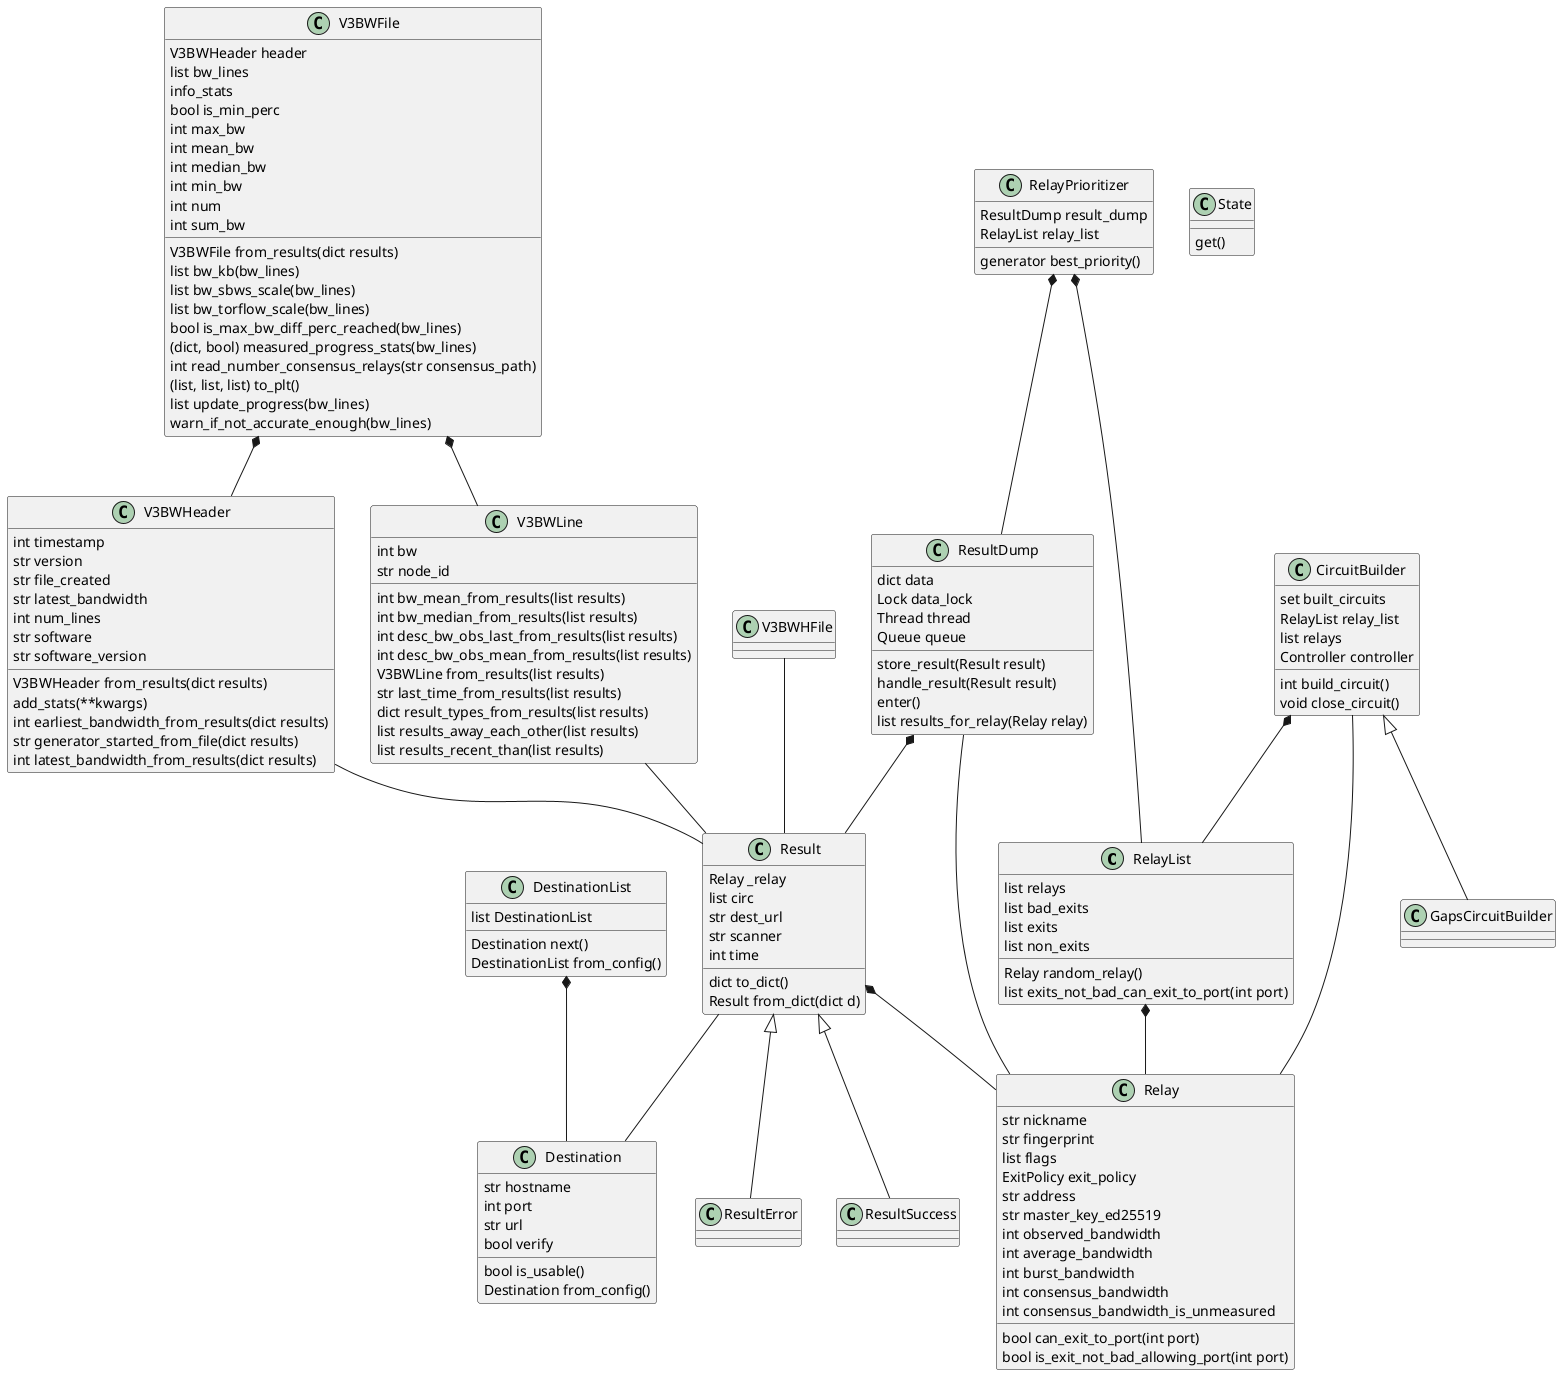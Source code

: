 @startuml

class RelayList {
  list relays
  list bad_exits
  list exits
  list non_exits
  Relay random_relay()
  list exits_not_bad_can_exit_to_port(int port)
}
RelayList *-- Relay
class Relay {
  str nickname
  str fingerprint
  list flags
  ExitPolicy exit_policy
  str address
  str master_key_ed25519
  int observed_bandwidth
  int average_bandwidth
  int burst_bandwidth
  int consensus_bandwidth
  int consensus_bandwidth_is_unmeasured
  bool can_exit_to_port(int port)
  bool is_exit_not_bad_allowing_port(int port)
}
class RelayPrioritizer {
  ResultDump result_dump
  RelayList relay_list
  generator best_priority()
}
RelayPrioritizer *-- RelayList
RelayPrioritizer *-- ResultDump
Result ^-- ResultError
Result ^-- ResultSuccess
Result -- Destination
Result *-- Relay
class Result {
  Relay _relay
  list circ
  str dest_url
  str scanner
  int time
  dict to_dict()
  Result from_dict(dict d)
}
ResultDump *-- Result
ResultDump -- Relay
class ResultDump {
  dict data
  Lock data_lock
  Thread thread
  Queue queue
  store_result(Result result)
  handle_result(Result result)
  enter()
  list results_for_relay(Relay relay)
}
class DestinationList {
  list DestinationList
  Destination next()
  DestinationList from_config()
}
DestinationList *-- Destination
class Destination {
  str hostname
  int port
  str url
  bool verify
  bool is_usable()
  Destination from_config()
}
V3BWHeader -- Result
class V3BWHeader {
  int timestamp
  str version
  str file_created
  str latest_bandwidth
  int num_lines
  str software
  str software_version
  V3BWHeader from_results(dict results)
  add_stats(**kwargs)
  int earliest_bandwidth_from_results(dict results)
  str generator_started_from_file(dict results)
  int latest_bandwidth_from_results(dict results)
}
V3BWLine -- Result
class V3BWLine {
  int bw
  str node_id
  int bw_mean_from_results(list results)
  int bw_median_from_results(list results)
  int desc_bw_obs_last_from_results(list results)
  int desc_bw_obs_mean_from_results(list results)
  V3BWLine from_results(list results)
  str last_time_from_results(list results)
  dict result_types_from_results(list results)
  list results_away_each_other(list results)
  list results_recent_than(list results)
}
V3BWFile *-- V3BWHeader
V3BWFile *-- V3BWLine
V3BWHFile -- Result
class V3BWFile {
  V3BWHeader header
  list bw_lines
  info_stats
  bool is_min_perc
  int max_bw
  int mean_bw
  int median_bw
  int min_bw
  int num
  int sum_bw
  V3BWFile from_results(dict results)
  list bw_kb(bw_lines)
  list bw_sbws_scale(bw_lines)
  list bw_torflow_scale(bw_lines)
  bool is_max_bw_diff_perc_reached(bw_lines)
  (dict, bool) measured_progress_stats(bw_lines)
  int read_number_consensus_relays(str consensus_path)
  (list, list, list) to_plt()
  list update_progress(bw_lines)
  warn_if_not_accurate_enough(bw_lines)
}
CircuitBuilder *-- RelayList
CircuitBuilder -- Relay
class CircuitBuilder {
  set built_circuits
  RelayList relay_list
  list relays
  Controller controller
  int build_circuit()
  void close_circuit()
}
CircuitBuilder ^-- GapsCircuitBuilder

class State {
  get()
}

@enduml